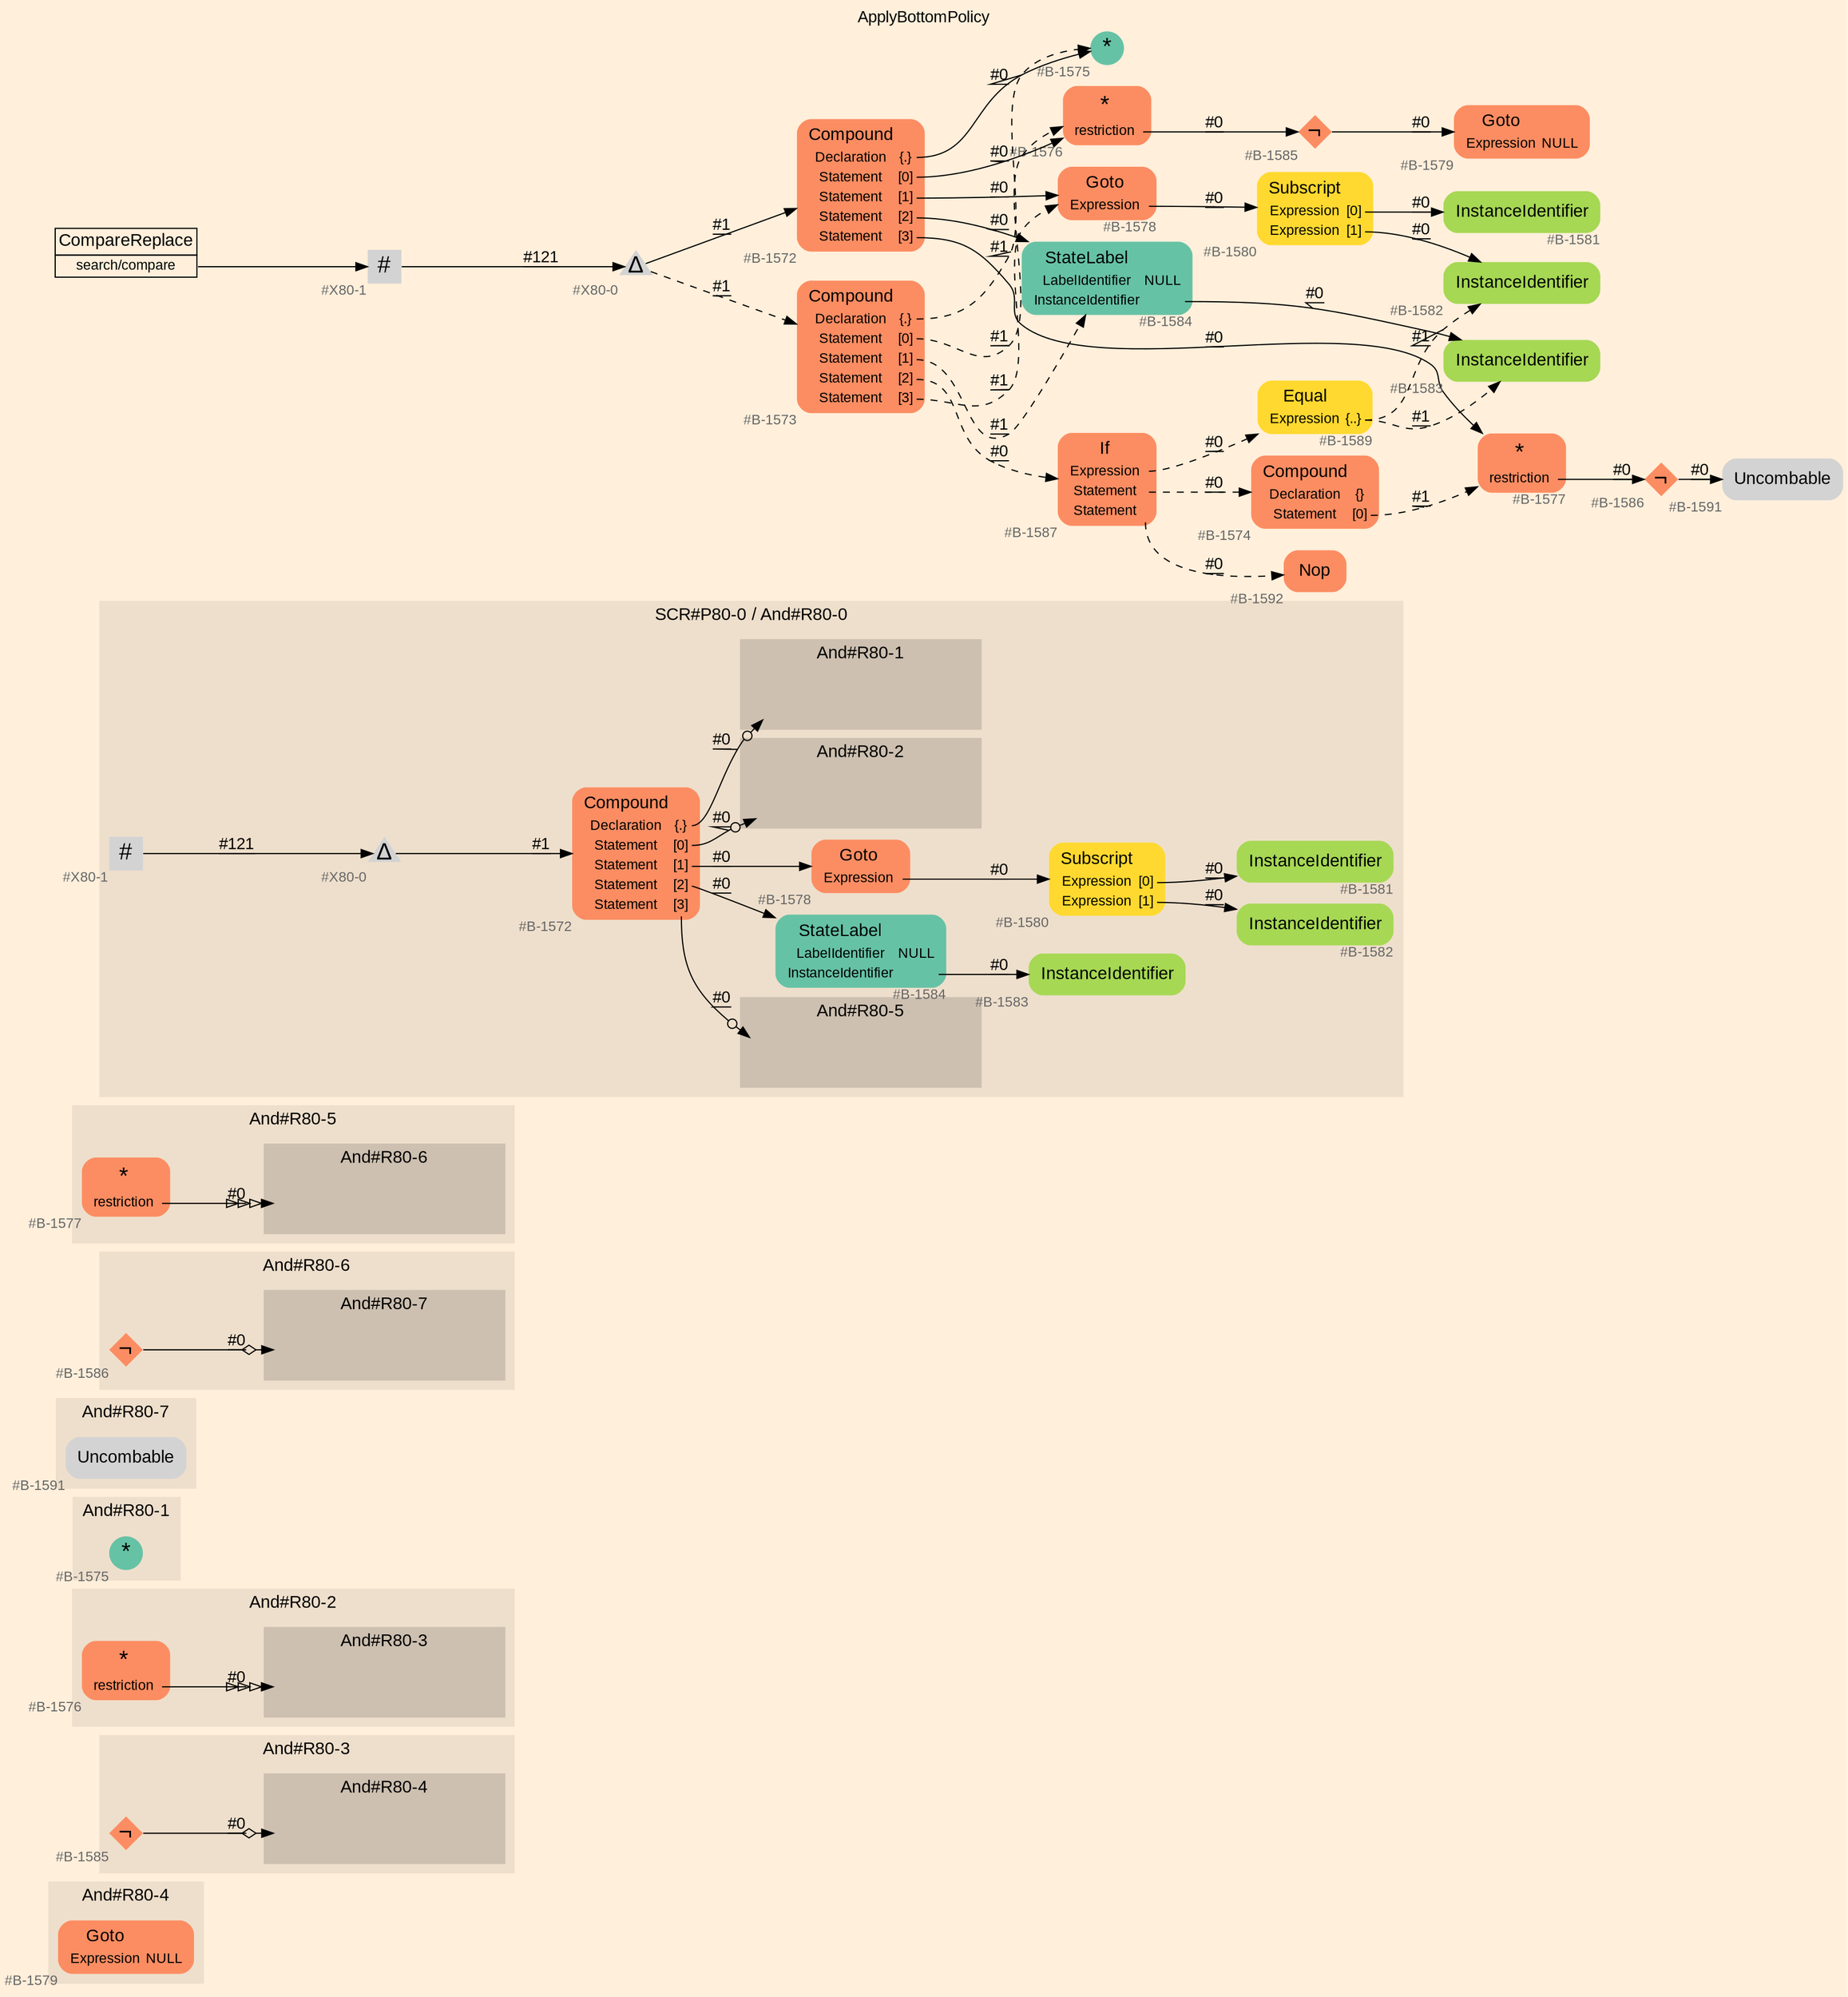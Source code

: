 digraph "ApplyBottomPolicy" {
label = "ApplyBottomPolicy"
labelloc = t
graph [
    rankdir = "LR"
    ranksep = 0.3
    bgcolor = antiquewhite1
    color = black
    fontcolor = black
    fontname = "Arial"
];
node [
    fontname = "Arial"
];
edge [
    fontname = "Arial"
];

// -------------------- figure And#R80-4 --------------------
// -------- region And#R80-4 ----------
subgraph "clusterAnd#R80-4" {
    label = "And#R80-4"
    style = "filled"
    color = antiquewhite2
    fontsize = "15"
    // -------- block And#R80-4/#B-1579 ----------
    "And#R80-4/#B-1579" [
        fillcolor = "/set28/2"
        xlabel = "#B-1579"
        fontsize = "12"
        fontcolor = grey40
        shape = "plaintext"
        label = <<TABLE BORDER="0" CELLBORDER="0" CELLSPACING="0">
         <TR><TD><FONT COLOR="black" POINT-SIZE="15">Goto</FONT></TD></TR>
         <TR><TD><FONT COLOR="black" POINT-SIZE="12">Expression</FONT></TD><TD PORT="port0"><FONT COLOR="black" POINT-SIZE="12">NULL</FONT></TD></TR>
        </TABLE>>
        style = "rounded,filled"
    ];
    
}


// -------------------- figure And#R80-3 --------------------
// -------- region And#R80-3 ----------
subgraph "clusterAnd#R80-3" {
    label = "And#R80-3"
    style = "filled"
    color = antiquewhite2
    fontsize = "15"
    // -------- block And#R80-3/#B-1585 ----------
    "And#R80-3/#B-1585" [
        fillcolor = "/set28/2"
        xlabel = "#B-1585"
        fontsize = "12"
        fontcolor = grey40
        shape = "diamond"
        label = <<FONT COLOR="black" POINT-SIZE="20">¬</FONT>>
        style = "filled"
        penwidth = 0.0
        fixedsize = true
        width = 0.4
        height = 0.4
    ];
    
    // -------- region And#R80-3/And#R80-4 ----------
    subgraph "clusterAnd#R80-3/And#R80-4" {
        label = "And#R80-4"
        style = "filled"
        color = antiquewhite3
        fontsize = "15"
        // -------- block And#R80-3/And#R80-4/#B-1579 ----------
        "And#R80-3/And#R80-4/#B-1579" [
            fillcolor = "/set28/2"
            xlabel = "#B-1579"
            fontsize = "12"
            fontcolor = grey40
            shape = "none"
            style = "invisible"
        ];
        
    }
    
}

"And#R80-3/#B-1585" -> "And#R80-3/And#R80-4/#B-1579" [
    arrowhead="normalnoneodiamond"
    label = "#0"
    decorate = true
    color = black
    fontcolor = black
];


// -------------------- figure And#R80-2 --------------------
// -------- region And#R80-2 ----------
subgraph "clusterAnd#R80-2" {
    label = "And#R80-2"
    style = "filled"
    color = antiquewhite2
    fontsize = "15"
    // -------- block And#R80-2/#B-1576 ----------
    "And#R80-2/#B-1576" [
        fillcolor = "/set28/2"
        xlabel = "#B-1576"
        fontsize = "12"
        fontcolor = grey40
        shape = "plaintext"
        label = <<TABLE BORDER="0" CELLBORDER="0" CELLSPACING="0">
         <TR><TD><FONT COLOR="black" POINT-SIZE="20">*</FONT></TD></TR>
         <TR><TD><FONT COLOR="black" POINT-SIZE="12">restriction</FONT></TD><TD PORT="port0"></TD></TR>
        </TABLE>>
        style = "rounded,filled"
    ];
    
    // -------- region And#R80-2/And#R80-3 ----------
    subgraph "clusterAnd#R80-2/And#R80-3" {
        label = "And#R80-3"
        style = "filled"
        color = antiquewhite3
        fontsize = "15"
        // -------- block And#R80-2/And#R80-3/#B-1585 ----------
        "And#R80-2/And#R80-3/#B-1585" [
            fillcolor = "/set28/2"
            xlabel = "#B-1585"
            fontsize = "12"
            fontcolor = grey40
            shape = "none"
            style = "invisible"
        ];
        
    }
    
}

"And#R80-2/#B-1576":port0 -> "And#R80-2/And#R80-3/#B-1585" [
    arrowhead="normalonormalonormalonormal"
    label = "#0"
    decorate = true
    color = black
    fontcolor = black
];


// -------------------- figure And#R80-1 --------------------
// -------- region And#R80-1 ----------
subgraph "clusterAnd#R80-1" {
    label = "And#R80-1"
    style = "filled"
    color = antiquewhite2
    fontsize = "15"
    // -------- block And#R80-1/#B-1575 ----------
    "And#R80-1/#B-1575" [
        fillcolor = "/set28/1"
        xlabel = "#B-1575"
        fontsize = "12"
        fontcolor = grey40
        shape = "circle"
        label = <<FONT COLOR="black" POINT-SIZE="20">*</FONT>>
        style = "filled"
        penwidth = 0.0
        fixedsize = true
        width = 0.4
        height = 0.4
    ];
    
}


// -------------------- figure And#R80-7 --------------------
// -------- region And#R80-7 ----------
subgraph "clusterAnd#R80-7" {
    label = "And#R80-7"
    style = "filled"
    color = antiquewhite2
    fontsize = "15"
    // -------- block And#R80-7/#B-1591 ----------
    "And#R80-7/#B-1591" [
        xlabel = "#B-1591"
        fontsize = "12"
        fontcolor = grey40
        shape = "plaintext"
        label = <<TABLE BORDER="0" CELLBORDER="0" CELLSPACING="0">
         <TR><TD><FONT COLOR="black" POINT-SIZE="15">Uncombable</FONT></TD></TR>
        </TABLE>>
        style = "rounded,filled"
    ];
    
}


// -------------------- figure And#R80-6 --------------------
// -------- region And#R80-6 ----------
subgraph "clusterAnd#R80-6" {
    label = "And#R80-6"
    style = "filled"
    color = antiquewhite2
    fontsize = "15"
    // -------- block And#R80-6/#B-1586 ----------
    "And#R80-6/#B-1586" [
        fillcolor = "/set28/2"
        xlabel = "#B-1586"
        fontsize = "12"
        fontcolor = grey40
        shape = "diamond"
        label = <<FONT COLOR="black" POINT-SIZE="20">¬</FONT>>
        style = "filled"
        penwidth = 0.0
        fixedsize = true
        width = 0.4
        height = 0.4
    ];
    
    // -------- region And#R80-6/And#R80-7 ----------
    subgraph "clusterAnd#R80-6/And#R80-7" {
        label = "And#R80-7"
        style = "filled"
        color = antiquewhite3
        fontsize = "15"
        // -------- block And#R80-6/And#R80-7/#B-1591 ----------
        "And#R80-6/And#R80-7/#B-1591" [
            xlabel = "#B-1591"
            fontsize = "12"
            fontcolor = grey40
            shape = "none"
            style = "invisible"
        ];
        
    }
    
}

"And#R80-6/#B-1586" -> "And#R80-6/And#R80-7/#B-1591" [
    arrowhead="normalnoneodiamond"
    label = "#0"
    decorate = true
    color = black
    fontcolor = black
];


// -------------------- figure And#R80-5 --------------------
// -------- region And#R80-5 ----------
subgraph "clusterAnd#R80-5" {
    label = "And#R80-5"
    style = "filled"
    color = antiquewhite2
    fontsize = "15"
    // -------- block And#R80-5/#B-1577 ----------
    "And#R80-5/#B-1577" [
        fillcolor = "/set28/2"
        xlabel = "#B-1577"
        fontsize = "12"
        fontcolor = grey40
        shape = "plaintext"
        label = <<TABLE BORDER="0" CELLBORDER="0" CELLSPACING="0">
         <TR><TD><FONT COLOR="black" POINT-SIZE="20">*</FONT></TD></TR>
         <TR><TD><FONT COLOR="black" POINT-SIZE="12">restriction</FONT></TD><TD PORT="port0"></TD></TR>
        </TABLE>>
        style = "rounded,filled"
    ];
    
    // -------- region And#R80-5/And#R80-6 ----------
    subgraph "clusterAnd#R80-5/And#R80-6" {
        label = "And#R80-6"
        style = "filled"
        color = antiquewhite3
        fontsize = "15"
        // -------- block And#R80-5/And#R80-6/#B-1586 ----------
        "And#R80-5/And#R80-6/#B-1586" [
            fillcolor = "/set28/2"
            xlabel = "#B-1586"
            fontsize = "12"
            fontcolor = grey40
            shape = "none"
            style = "invisible"
        ];
        
    }
    
}

"And#R80-5/#B-1577":port0 -> "And#R80-5/And#R80-6/#B-1586" [
    arrowhead="normalonormalonormalonormal"
    label = "#0"
    decorate = true
    color = black
    fontcolor = black
];


// -------------------- figure And#R80-0 --------------------
// -------- region And#R80-0 ----------
subgraph "clusterAnd#R80-0" {
    label = "SCR#P80-0 / And#R80-0"
    style = "filled"
    color = antiquewhite2
    fontsize = "15"
    // -------- block And#R80-0/#B-1581 ----------
    "And#R80-0/#B-1581" [
        fillcolor = "/set28/5"
        xlabel = "#B-1581"
        fontsize = "12"
        fontcolor = grey40
        shape = "plaintext"
        label = <<TABLE BORDER="0" CELLBORDER="0" CELLSPACING="0">
         <TR><TD><FONT COLOR="black" POINT-SIZE="15">InstanceIdentifier</FONT></TD></TR>
        </TABLE>>
        style = "rounded,filled"
    ];
    
    // -------- block And#R80-0/#B-1583 ----------
    "And#R80-0/#B-1583" [
        fillcolor = "/set28/5"
        xlabel = "#B-1583"
        fontsize = "12"
        fontcolor = grey40
        shape = "plaintext"
        label = <<TABLE BORDER="0" CELLBORDER="0" CELLSPACING="0">
         <TR><TD><FONT COLOR="black" POINT-SIZE="15">InstanceIdentifier</FONT></TD></TR>
        </TABLE>>
        style = "rounded,filled"
    ];
    
    // -------- block And#R80-0/#X80-0 ----------
    "And#R80-0/#X80-0" [
        xlabel = "#X80-0"
        fontsize = "12"
        fontcolor = grey40
        shape = "triangle"
        label = <<FONT COLOR="black" POINT-SIZE="20">Δ</FONT>>
        style = "filled"
        penwidth = 0.0
        fixedsize = true
        width = 0.4
        height = 0.4
    ];
    
    // -------- block And#R80-0/#B-1584 ----------
    "And#R80-0/#B-1584" [
        fillcolor = "/set28/1"
        xlabel = "#B-1584"
        fontsize = "12"
        fontcolor = grey40
        shape = "plaintext"
        label = <<TABLE BORDER="0" CELLBORDER="0" CELLSPACING="0">
         <TR><TD><FONT COLOR="black" POINT-SIZE="15">StateLabel</FONT></TD></TR>
         <TR><TD><FONT COLOR="black" POINT-SIZE="12">LabelIdentifier</FONT></TD><TD PORT="port0"><FONT COLOR="black" POINT-SIZE="12">NULL</FONT></TD></TR>
         <TR><TD><FONT COLOR="black" POINT-SIZE="12">InstanceIdentifier</FONT></TD><TD PORT="port1"></TD></TR>
        </TABLE>>
        style = "rounded,filled"
    ];
    
    // -------- block And#R80-0/#B-1580 ----------
    "And#R80-0/#B-1580" [
        fillcolor = "/set28/6"
        xlabel = "#B-1580"
        fontsize = "12"
        fontcolor = grey40
        shape = "plaintext"
        label = <<TABLE BORDER="0" CELLBORDER="0" CELLSPACING="0">
         <TR><TD><FONT COLOR="black" POINT-SIZE="15">Subscript</FONT></TD></TR>
         <TR><TD><FONT COLOR="black" POINT-SIZE="12">Expression</FONT></TD><TD PORT="port0"><FONT COLOR="black" POINT-SIZE="12">[0]</FONT></TD></TR>
         <TR><TD><FONT COLOR="black" POINT-SIZE="12">Expression</FONT></TD><TD PORT="port1"><FONT COLOR="black" POINT-SIZE="12">[1]</FONT></TD></TR>
        </TABLE>>
        style = "rounded,filled"
    ];
    
    // -------- block And#R80-0/#B-1572 ----------
    "And#R80-0/#B-1572" [
        fillcolor = "/set28/2"
        xlabel = "#B-1572"
        fontsize = "12"
        fontcolor = grey40
        shape = "plaintext"
        label = <<TABLE BORDER="0" CELLBORDER="0" CELLSPACING="0">
         <TR><TD><FONT COLOR="black" POINT-SIZE="15">Compound</FONT></TD></TR>
         <TR><TD><FONT COLOR="black" POINT-SIZE="12">Declaration</FONT></TD><TD PORT="port0"><FONT COLOR="black" POINT-SIZE="12">{.}</FONT></TD></TR>
         <TR><TD><FONT COLOR="black" POINT-SIZE="12">Statement</FONT></TD><TD PORT="port1"><FONT COLOR="black" POINT-SIZE="12">[0]</FONT></TD></TR>
         <TR><TD><FONT COLOR="black" POINT-SIZE="12">Statement</FONT></TD><TD PORT="port2"><FONT COLOR="black" POINT-SIZE="12">[1]</FONT></TD></TR>
         <TR><TD><FONT COLOR="black" POINT-SIZE="12">Statement</FONT></TD><TD PORT="port3"><FONT COLOR="black" POINT-SIZE="12">[2]</FONT></TD></TR>
         <TR><TD><FONT COLOR="black" POINT-SIZE="12">Statement</FONT></TD><TD PORT="port4"><FONT COLOR="black" POINT-SIZE="12">[3]</FONT></TD></TR>
        </TABLE>>
        style = "rounded,filled"
    ];
    
    // -------- block And#R80-0/#B-1578 ----------
    "And#R80-0/#B-1578" [
        fillcolor = "/set28/2"
        xlabel = "#B-1578"
        fontsize = "12"
        fontcolor = grey40
        shape = "plaintext"
        label = <<TABLE BORDER="0" CELLBORDER="0" CELLSPACING="0">
         <TR><TD><FONT COLOR="black" POINT-SIZE="15">Goto</FONT></TD></TR>
         <TR><TD><FONT COLOR="black" POINT-SIZE="12">Expression</FONT></TD><TD PORT="port0"></TD></TR>
        </TABLE>>
        style = "rounded,filled"
    ];
    
    // -------- block And#R80-0/#X80-1 ----------
    "And#R80-0/#X80-1" [
        xlabel = "#X80-1"
        fontsize = "12"
        fontcolor = grey40
        shape = "square"
        label = <<FONT COLOR="black" POINT-SIZE="20">#</FONT>>
        style = "filled"
        penwidth = 0.0
        fixedsize = true
        width = 0.4
        height = 0.4
    ];
    
    // -------- block And#R80-0/#B-1582 ----------
    "And#R80-0/#B-1582" [
        fillcolor = "/set28/5"
        xlabel = "#B-1582"
        fontsize = "12"
        fontcolor = grey40
        shape = "plaintext"
        label = <<TABLE BORDER="0" CELLBORDER="0" CELLSPACING="0">
         <TR><TD><FONT COLOR="black" POINT-SIZE="15">InstanceIdentifier</FONT></TD></TR>
        </TABLE>>
        style = "rounded,filled"
    ];
    
    // -------- region And#R80-0/And#R80-1 ----------
    subgraph "clusterAnd#R80-0/And#R80-1" {
        label = "And#R80-1"
        style = "filled"
        color = antiquewhite3
        fontsize = "15"
        // -------- block And#R80-0/And#R80-1/#B-1575 ----------
        "And#R80-0/And#R80-1/#B-1575" [
            fillcolor = "/set28/1"
            xlabel = "#B-1575"
            fontsize = "12"
            fontcolor = grey40
            shape = "none"
            style = "invisible"
        ];
        
    }
    
    // -------- region And#R80-0/And#R80-2 ----------
    subgraph "clusterAnd#R80-0/And#R80-2" {
        label = "And#R80-2"
        style = "filled"
        color = antiquewhite3
        fontsize = "15"
        // -------- block And#R80-0/And#R80-2/#B-1576 ----------
        "And#R80-0/And#R80-2/#B-1576" [
            fillcolor = "/set28/2"
            xlabel = "#B-1576"
            fontsize = "12"
            fontcolor = grey40
            shape = "none"
            style = "invisible"
        ];
        
    }
    
    // -------- region And#R80-0/And#R80-5 ----------
    subgraph "clusterAnd#R80-0/And#R80-5" {
        label = "And#R80-5"
        style = "filled"
        color = antiquewhite3
        fontsize = "15"
        // -------- block And#R80-0/And#R80-5/#B-1577 ----------
        "And#R80-0/And#R80-5/#B-1577" [
            fillcolor = "/set28/2"
            xlabel = "#B-1577"
            fontsize = "12"
            fontcolor = grey40
            shape = "none"
            style = "invisible"
        ];
        
    }
    
}

"And#R80-0/#X80-0" -> "And#R80-0/#B-1572" [
    label = "#1"
    decorate = true
    color = black
    fontcolor = black
];

"And#R80-0/#B-1584":port1 -> "And#R80-0/#B-1583" [
    label = "#0"
    decorate = true
    color = black
    fontcolor = black
];

"And#R80-0/#B-1580":port0 -> "And#R80-0/#B-1581" [
    label = "#0"
    decorate = true
    color = black
    fontcolor = black
];

"And#R80-0/#B-1580":port1 -> "And#R80-0/#B-1582" [
    label = "#0"
    decorate = true
    color = black
    fontcolor = black
];

"And#R80-0/#B-1572":port0 -> "And#R80-0/And#R80-1/#B-1575" [
    arrowhead="normalnoneodot"
    label = "#0"
    decorate = true
    color = black
    fontcolor = black
];

"And#R80-0/#B-1572":port1 -> "And#R80-0/And#R80-2/#B-1576" [
    arrowhead="normalnoneodot"
    label = "#0"
    decorate = true
    color = black
    fontcolor = black
];

"And#R80-0/#B-1572":port2 -> "And#R80-0/#B-1578" [
    label = "#0"
    decorate = true
    color = black
    fontcolor = black
];

"And#R80-0/#B-1572":port3 -> "And#R80-0/#B-1584" [
    label = "#0"
    decorate = true
    color = black
    fontcolor = black
];

"And#R80-0/#B-1572":port4 -> "And#R80-0/And#R80-5/#B-1577" [
    arrowhead="normalnoneodot"
    label = "#0"
    decorate = true
    color = black
    fontcolor = black
];

"And#R80-0/#B-1578":port0 -> "And#R80-0/#B-1580" [
    label = "#0"
    decorate = true
    color = black
    fontcolor = black
];

"And#R80-0/#X80-1" -> "And#R80-0/#X80-0" [
    label = "#121"
    decorate = true
    color = black
    fontcolor = black
];


// -------------------- transformation figure --------------------
// -------- block CR#X80-2 ----------
"CR#X80-2" [
    fillcolor = antiquewhite1
    fontsize = "12"
    fontcolor = grey40
    shape = "plaintext"
    label = <<TABLE BORDER="0" CELLBORDER="1" CELLSPACING="0">
     <TR><TD><FONT COLOR="black" POINT-SIZE="15">CompareReplace</FONT></TD></TR>
     <TR><TD PORT="port0"><FONT COLOR="black" POINT-SIZE="12">search/compare</FONT></TD></TR>
    </TABLE>>
    style = "filled"
    color = black
];

// -------- block #X80-1 ----------
"#X80-1" [
    xlabel = "#X80-1"
    fontsize = "12"
    fontcolor = grey40
    shape = "square"
    label = <<FONT COLOR="black" POINT-SIZE="20">#</FONT>>
    style = "filled"
    penwidth = 0.0
    fixedsize = true
    width = 0.4
    height = 0.4
];

// -------- block #X80-0 ----------
"#X80-0" [
    xlabel = "#X80-0"
    fontsize = "12"
    fontcolor = grey40
    shape = "triangle"
    label = <<FONT COLOR="black" POINT-SIZE="20">Δ</FONT>>
    style = "filled"
    penwidth = 0.0
    fixedsize = true
    width = 0.4
    height = 0.4
];

// -------- block #B-1572 ----------
"#B-1572" [
    fillcolor = "/set28/2"
    xlabel = "#B-1572"
    fontsize = "12"
    fontcolor = grey40
    shape = "plaintext"
    label = <<TABLE BORDER="0" CELLBORDER="0" CELLSPACING="0">
     <TR><TD><FONT COLOR="black" POINT-SIZE="15">Compound</FONT></TD></TR>
     <TR><TD><FONT COLOR="black" POINT-SIZE="12">Declaration</FONT></TD><TD PORT="port0"><FONT COLOR="black" POINT-SIZE="12">{.}</FONT></TD></TR>
     <TR><TD><FONT COLOR="black" POINT-SIZE="12">Statement</FONT></TD><TD PORT="port1"><FONT COLOR="black" POINT-SIZE="12">[0]</FONT></TD></TR>
     <TR><TD><FONT COLOR="black" POINT-SIZE="12">Statement</FONT></TD><TD PORT="port2"><FONT COLOR="black" POINT-SIZE="12">[1]</FONT></TD></TR>
     <TR><TD><FONT COLOR="black" POINT-SIZE="12">Statement</FONT></TD><TD PORT="port3"><FONT COLOR="black" POINT-SIZE="12">[2]</FONT></TD></TR>
     <TR><TD><FONT COLOR="black" POINT-SIZE="12">Statement</FONT></TD><TD PORT="port4"><FONT COLOR="black" POINT-SIZE="12">[3]</FONT></TD></TR>
    </TABLE>>
    style = "rounded,filled"
];

// -------- block #B-1575 ----------
"#B-1575" [
    fillcolor = "/set28/1"
    xlabel = "#B-1575"
    fontsize = "12"
    fontcolor = grey40
    shape = "circle"
    label = <<FONT COLOR="black" POINT-SIZE="20">*</FONT>>
    style = "filled"
    penwidth = 0.0
    fixedsize = true
    width = 0.4
    height = 0.4
];

// -------- block #B-1576 ----------
"#B-1576" [
    fillcolor = "/set28/2"
    xlabel = "#B-1576"
    fontsize = "12"
    fontcolor = grey40
    shape = "plaintext"
    label = <<TABLE BORDER="0" CELLBORDER="0" CELLSPACING="0">
     <TR><TD><FONT COLOR="black" POINT-SIZE="20">*</FONT></TD></TR>
     <TR><TD><FONT COLOR="black" POINT-SIZE="12">restriction</FONT></TD><TD PORT="port0"></TD></TR>
    </TABLE>>
    style = "rounded,filled"
];

// -------- block #B-1585 ----------
"#B-1585" [
    fillcolor = "/set28/2"
    xlabel = "#B-1585"
    fontsize = "12"
    fontcolor = grey40
    shape = "diamond"
    label = <<FONT COLOR="black" POINT-SIZE="20">¬</FONT>>
    style = "filled"
    penwidth = 0.0
    fixedsize = true
    width = 0.4
    height = 0.4
];

// -------- block #B-1579 ----------
"#B-1579" [
    fillcolor = "/set28/2"
    xlabel = "#B-1579"
    fontsize = "12"
    fontcolor = grey40
    shape = "plaintext"
    label = <<TABLE BORDER="0" CELLBORDER="0" CELLSPACING="0">
     <TR><TD><FONT COLOR="black" POINT-SIZE="15">Goto</FONT></TD></TR>
     <TR><TD><FONT COLOR="black" POINT-SIZE="12">Expression</FONT></TD><TD PORT="port0"><FONT COLOR="black" POINT-SIZE="12">NULL</FONT></TD></TR>
    </TABLE>>
    style = "rounded,filled"
];

// -------- block #B-1578 ----------
"#B-1578" [
    fillcolor = "/set28/2"
    xlabel = "#B-1578"
    fontsize = "12"
    fontcolor = grey40
    shape = "plaintext"
    label = <<TABLE BORDER="0" CELLBORDER="0" CELLSPACING="0">
     <TR><TD><FONT COLOR="black" POINT-SIZE="15">Goto</FONT></TD></TR>
     <TR><TD><FONT COLOR="black" POINT-SIZE="12">Expression</FONT></TD><TD PORT="port0"></TD></TR>
    </TABLE>>
    style = "rounded,filled"
];

// -------- block #B-1580 ----------
"#B-1580" [
    fillcolor = "/set28/6"
    xlabel = "#B-1580"
    fontsize = "12"
    fontcolor = grey40
    shape = "plaintext"
    label = <<TABLE BORDER="0" CELLBORDER="0" CELLSPACING="0">
     <TR><TD><FONT COLOR="black" POINT-SIZE="15">Subscript</FONT></TD></TR>
     <TR><TD><FONT COLOR="black" POINT-SIZE="12">Expression</FONT></TD><TD PORT="port0"><FONT COLOR="black" POINT-SIZE="12">[0]</FONT></TD></TR>
     <TR><TD><FONT COLOR="black" POINT-SIZE="12">Expression</FONT></TD><TD PORT="port1"><FONT COLOR="black" POINT-SIZE="12">[1]</FONT></TD></TR>
    </TABLE>>
    style = "rounded,filled"
];

// -------- block #B-1581 ----------
"#B-1581" [
    fillcolor = "/set28/5"
    xlabel = "#B-1581"
    fontsize = "12"
    fontcolor = grey40
    shape = "plaintext"
    label = <<TABLE BORDER="0" CELLBORDER="0" CELLSPACING="0">
     <TR><TD><FONT COLOR="black" POINT-SIZE="15">InstanceIdentifier</FONT></TD></TR>
    </TABLE>>
    style = "rounded,filled"
];

// -------- block #B-1582 ----------
"#B-1582" [
    fillcolor = "/set28/5"
    xlabel = "#B-1582"
    fontsize = "12"
    fontcolor = grey40
    shape = "plaintext"
    label = <<TABLE BORDER="0" CELLBORDER="0" CELLSPACING="0">
     <TR><TD><FONT COLOR="black" POINT-SIZE="15">InstanceIdentifier</FONT></TD></TR>
    </TABLE>>
    style = "rounded,filled"
];

// -------- block #B-1584 ----------
"#B-1584" [
    fillcolor = "/set28/1"
    xlabel = "#B-1584"
    fontsize = "12"
    fontcolor = grey40
    shape = "plaintext"
    label = <<TABLE BORDER="0" CELLBORDER="0" CELLSPACING="0">
     <TR><TD><FONT COLOR="black" POINT-SIZE="15">StateLabel</FONT></TD></TR>
     <TR><TD><FONT COLOR="black" POINT-SIZE="12">LabelIdentifier</FONT></TD><TD PORT="port0"><FONT COLOR="black" POINT-SIZE="12">NULL</FONT></TD></TR>
     <TR><TD><FONT COLOR="black" POINT-SIZE="12">InstanceIdentifier</FONT></TD><TD PORT="port1"></TD></TR>
    </TABLE>>
    style = "rounded,filled"
];

// -------- block #B-1583 ----------
"#B-1583" [
    fillcolor = "/set28/5"
    xlabel = "#B-1583"
    fontsize = "12"
    fontcolor = grey40
    shape = "plaintext"
    label = <<TABLE BORDER="0" CELLBORDER="0" CELLSPACING="0">
     <TR><TD><FONT COLOR="black" POINT-SIZE="15">InstanceIdentifier</FONT></TD></TR>
    </TABLE>>
    style = "rounded,filled"
];

// -------- block #B-1577 ----------
"#B-1577" [
    fillcolor = "/set28/2"
    xlabel = "#B-1577"
    fontsize = "12"
    fontcolor = grey40
    shape = "plaintext"
    label = <<TABLE BORDER="0" CELLBORDER="0" CELLSPACING="0">
     <TR><TD><FONT COLOR="black" POINT-SIZE="20">*</FONT></TD></TR>
     <TR><TD><FONT COLOR="black" POINT-SIZE="12">restriction</FONT></TD><TD PORT="port0"></TD></TR>
    </TABLE>>
    style = "rounded,filled"
];

// -------- block #B-1586 ----------
"#B-1586" [
    fillcolor = "/set28/2"
    xlabel = "#B-1586"
    fontsize = "12"
    fontcolor = grey40
    shape = "diamond"
    label = <<FONT COLOR="black" POINT-SIZE="20">¬</FONT>>
    style = "filled"
    penwidth = 0.0
    fixedsize = true
    width = 0.4
    height = 0.4
];

// -------- block #B-1591 ----------
"#B-1591" [
    xlabel = "#B-1591"
    fontsize = "12"
    fontcolor = grey40
    shape = "plaintext"
    label = <<TABLE BORDER="0" CELLBORDER="0" CELLSPACING="0">
     <TR><TD><FONT COLOR="black" POINT-SIZE="15">Uncombable</FONT></TD></TR>
    </TABLE>>
    style = "rounded,filled"
];

// -------- block #B-1573 ----------
"#B-1573" [
    fillcolor = "/set28/2"
    xlabel = "#B-1573"
    fontsize = "12"
    fontcolor = grey40
    shape = "plaintext"
    label = <<TABLE BORDER="0" CELLBORDER="0" CELLSPACING="0">
     <TR><TD><FONT COLOR="black" POINT-SIZE="15">Compound</FONT></TD></TR>
     <TR><TD><FONT COLOR="black" POINT-SIZE="12">Declaration</FONT></TD><TD PORT="port0"><FONT COLOR="black" POINT-SIZE="12">{.}</FONT></TD></TR>
     <TR><TD><FONT COLOR="black" POINT-SIZE="12">Statement</FONT></TD><TD PORT="port1"><FONT COLOR="black" POINT-SIZE="12">[0]</FONT></TD></TR>
     <TR><TD><FONT COLOR="black" POINT-SIZE="12">Statement</FONT></TD><TD PORT="port2"><FONT COLOR="black" POINT-SIZE="12">[1]</FONT></TD></TR>
     <TR><TD><FONT COLOR="black" POINT-SIZE="12">Statement</FONT></TD><TD PORT="port3"><FONT COLOR="black" POINT-SIZE="12">[2]</FONT></TD></TR>
     <TR><TD><FONT COLOR="black" POINT-SIZE="12">Statement</FONT></TD><TD PORT="port4"><FONT COLOR="black" POINT-SIZE="12">[3]</FONT></TD></TR>
    </TABLE>>
    style = "rounded,filled"
];

// -------- block #B-1587 ----------
"#B-1587" [
    fillcolor = "/set28/2"
    xlabel = "#B-1587"
    fontsize = "12"
    fontcolor = grey40
    shape = "plaintext"
    label = <<TABLE BORDER="0" CELLBORDER="0" CELLSPACING="0">
     <TR><TD><FONT COLOR="black" POINT-SIZE="15">If</FONT></TD></TR>
     <TR><TD><FONT COLOR="black" POINT-SIZE="12">Expression</FONT></TD><TD PORT="port0"></TD></TR>
     <TR><TD><FONT COLOR="black" POINT-SIZE="12">Statement</FONT></TD><TD PORT="port1"></TD></TR>
     <TR><TD><FONT COLOR="black" POINT-SIZE="12">Statement</FONT></TD><TD PORT="port2"></TD></TR>
    </TABLE>>
    style = "rounded,filled"
];

// -------- block #B-1589 ----------
"#B-1589" [
    fillcolor = "/set28/6"
    xlabel = "#B-1589"
    fontsize = "12"
    fontcolor = grey40
    shape = "plaintext"
    label = <<TABLE BORDER="0" CELLBORDER="0" CELLSPACING="0">
     <TR><TD><FONT COLOR="black" POINT-SIZE="15">Equal</FONT></TD></TR>
     <TR><TD><FONT COLOR="black" POINT-SIZE="12">Expression</FONT></TD><TD PORT="port0"><FONT COLOR="black" POINT-SIZE="12">{..}</FONT></TD></TR>
    </TABLE>>
    style = "rounded,filled"
];

// -------- block #B-1574 ----------
"#B-1574" [
    fillcolor = "/set28/2"
    xlabel = "#B-1574"
    fontsize = "12"
    fontcolor = grey40
    shape = "plaintext"
    label = <<TABLE BORDER="0" CELLBORDER="0" CELLSPACING="0">
     <TR><TD><FONT COLOR="black" POINT-SIZE="15">Compound</FONT></TD></TR>
     <TR><TD><FONT COLOR="black" POINT-SIZE="12">Declaration</FONT></TD><TD PORT="port0"><FONT COLOR="black" POINT-SIZE="12">{}</FONT></TD></TR>
     <TR><TD><FONT COLOR="black" POINT-SIZE="12">Statement</FONT></TD><TD PORT="port1"><FONT COLOR="black" POINT-SIZE="12">[0]</FONT></TD></TR>
    </TABLE>>
    style = "rounded,filled"
];

// -------- block #B-1592 ----------
"#B-1592" [
    fillcolor = "/set28/2"
    xlabel = "#B-1592"
    fontsize = "12"
    fontcolor = grey40
    shape = "plaintext"
    label = <<TABLE BORDER="0" CELLBORDER="0" CELLSPACING="0">
     <TR><TD><FONT COLOR="black" POINT-SIZE="15">Nop</FONT></TD></TR>
    </TABLE>>
    style = "rounded,filled"
];

"CR#X80-2":port0 -> "#X80-1" [
    label = ""
    decorate = true
    color = black
    fontcolor = black
];

"#X80-1" -> "#X80-0" [
    label = "#121"
    decorate = true
    color = black
    fontcolor = black
];

"#X80-0" -> "#B-1572" [
    label = "#1"
    decorate = true
    color = black
    fontcolor = black
];

"#X80-0" -> "#B-1573" [
    style="dashed"
    label = "#1"
    decorate = true
    color = black
    fontcolor = black
];

"#B-1572":port0 -> "#B-1575" [
    label = "#0"
    decorate = true
    color = black
    fontcolor = black
];

"#B-1572":port1 -> "#B-1576" [
    label = "#0"
    decorate = true
    color = black
    fontcolor = black
];

"#B-1572":port2 -> "#B-1578" [
    label = "#0"
    decorate = true
    color = black
    fontcolor = black
];

"#B-1572":port3 -> "#B-1584" [
    label = "#0"
    decorate = true
    color = black
    fontcolor = black
];

"#B-1572":port4 -> "#B-1577" [
    label = "#0"
    decorate = true
    color = black
    fontcolor = black
];

"#B-1576":port0 -> "#B-1585" [
    label = "#0"
    decorate = true
    color = black
    fontcolor = black
];

"#B-1585" -> "#B-1579" [
    label = "#0"
    decorate = true
    color = black
    fontcolor = black
];

"#B-1578":port0 -> "#B-1580" [
    label = "#0"
    decorate = true
    color = black
    fontcolor = black
];

"#B-1580":port0 -> "#B-1581" [
    label = "#0"
    decorate = true
    color = black
    fontcolor = black
];

"#B-1580":port1 -> "#B-1582" [
    label = "#0"
    decorate = true
    color = black
    fontcolor = black
];

"#B-1584":port1 -> "#B-1583" [
    label = "#0"
    decorate = true
    color = black
    fontcolor = black
];

"#B-1577":port0 -> "#B-1586" [
    label = "#0"
    decorate = true
    color = black
    fontcolor = black
];

"#B-1586" -> "#B-1591" [
    label = "#0"
    decorate = true
    color = black
    fontcolor = black
];

"#B-1573":port0 -> "#B-1575" [
    style="dashed"
    label = "#1"
    decorate = true
    color = black
    fontcolor = black
];

"#B-1573":port1 -> "#B-1576" [
    style="dashed"
    label = "#1"
    decorate = true
    color = black
    fontcolor = black
];

"#B-1573":port2 -> "#B-1584" [
    style="dashed"
    label = "#1"
    decorate = true
    color = black
    fontcolor = black
];

"#B-1573":port3 -> "#B-1587" [
    style="dashed"
    label = "#0"
    decorate = true
    color = black
    fontcolor = black
];

"#B-1573":port4 -> "#B-1578" [
    style="dashed"
    label = "#1"
    decorate = true
    color = black
    fontcolor = black
];

"#B-1587":port0 -> "#B-1589" [
    style="dashed"
    label = "#0"
    decorate = true
    color = black
    fontcolor = black
];

"#B-1587":port1 -> "#B-1574" [
    style="dashed"
    label = "#0"
    decorate = true
    color = black
    fontcolor = black
];

"#B-1587":port2 -> "#B-1592" [
    style="dashed"
    label = "#0"
    decorate = true
    color = black
    fontcolor = black
];

"#B-1589":port0 -> "#B-1582" [
    style="dashed"
    label = "#1"
    decorate = true
    color = black
    fontcolor = black
];

"#B-1589":port0 -> "#B-1583" [
    style="dashed"
    label = "#1"
    decorate = true
    color = black
    fontcolor = black
];

"#B-1574":port1 -> "#B-1577" [
    style="dashed"
    label = "#1"
    decorate = true
    color = black
    fontcolor = black
];


}
